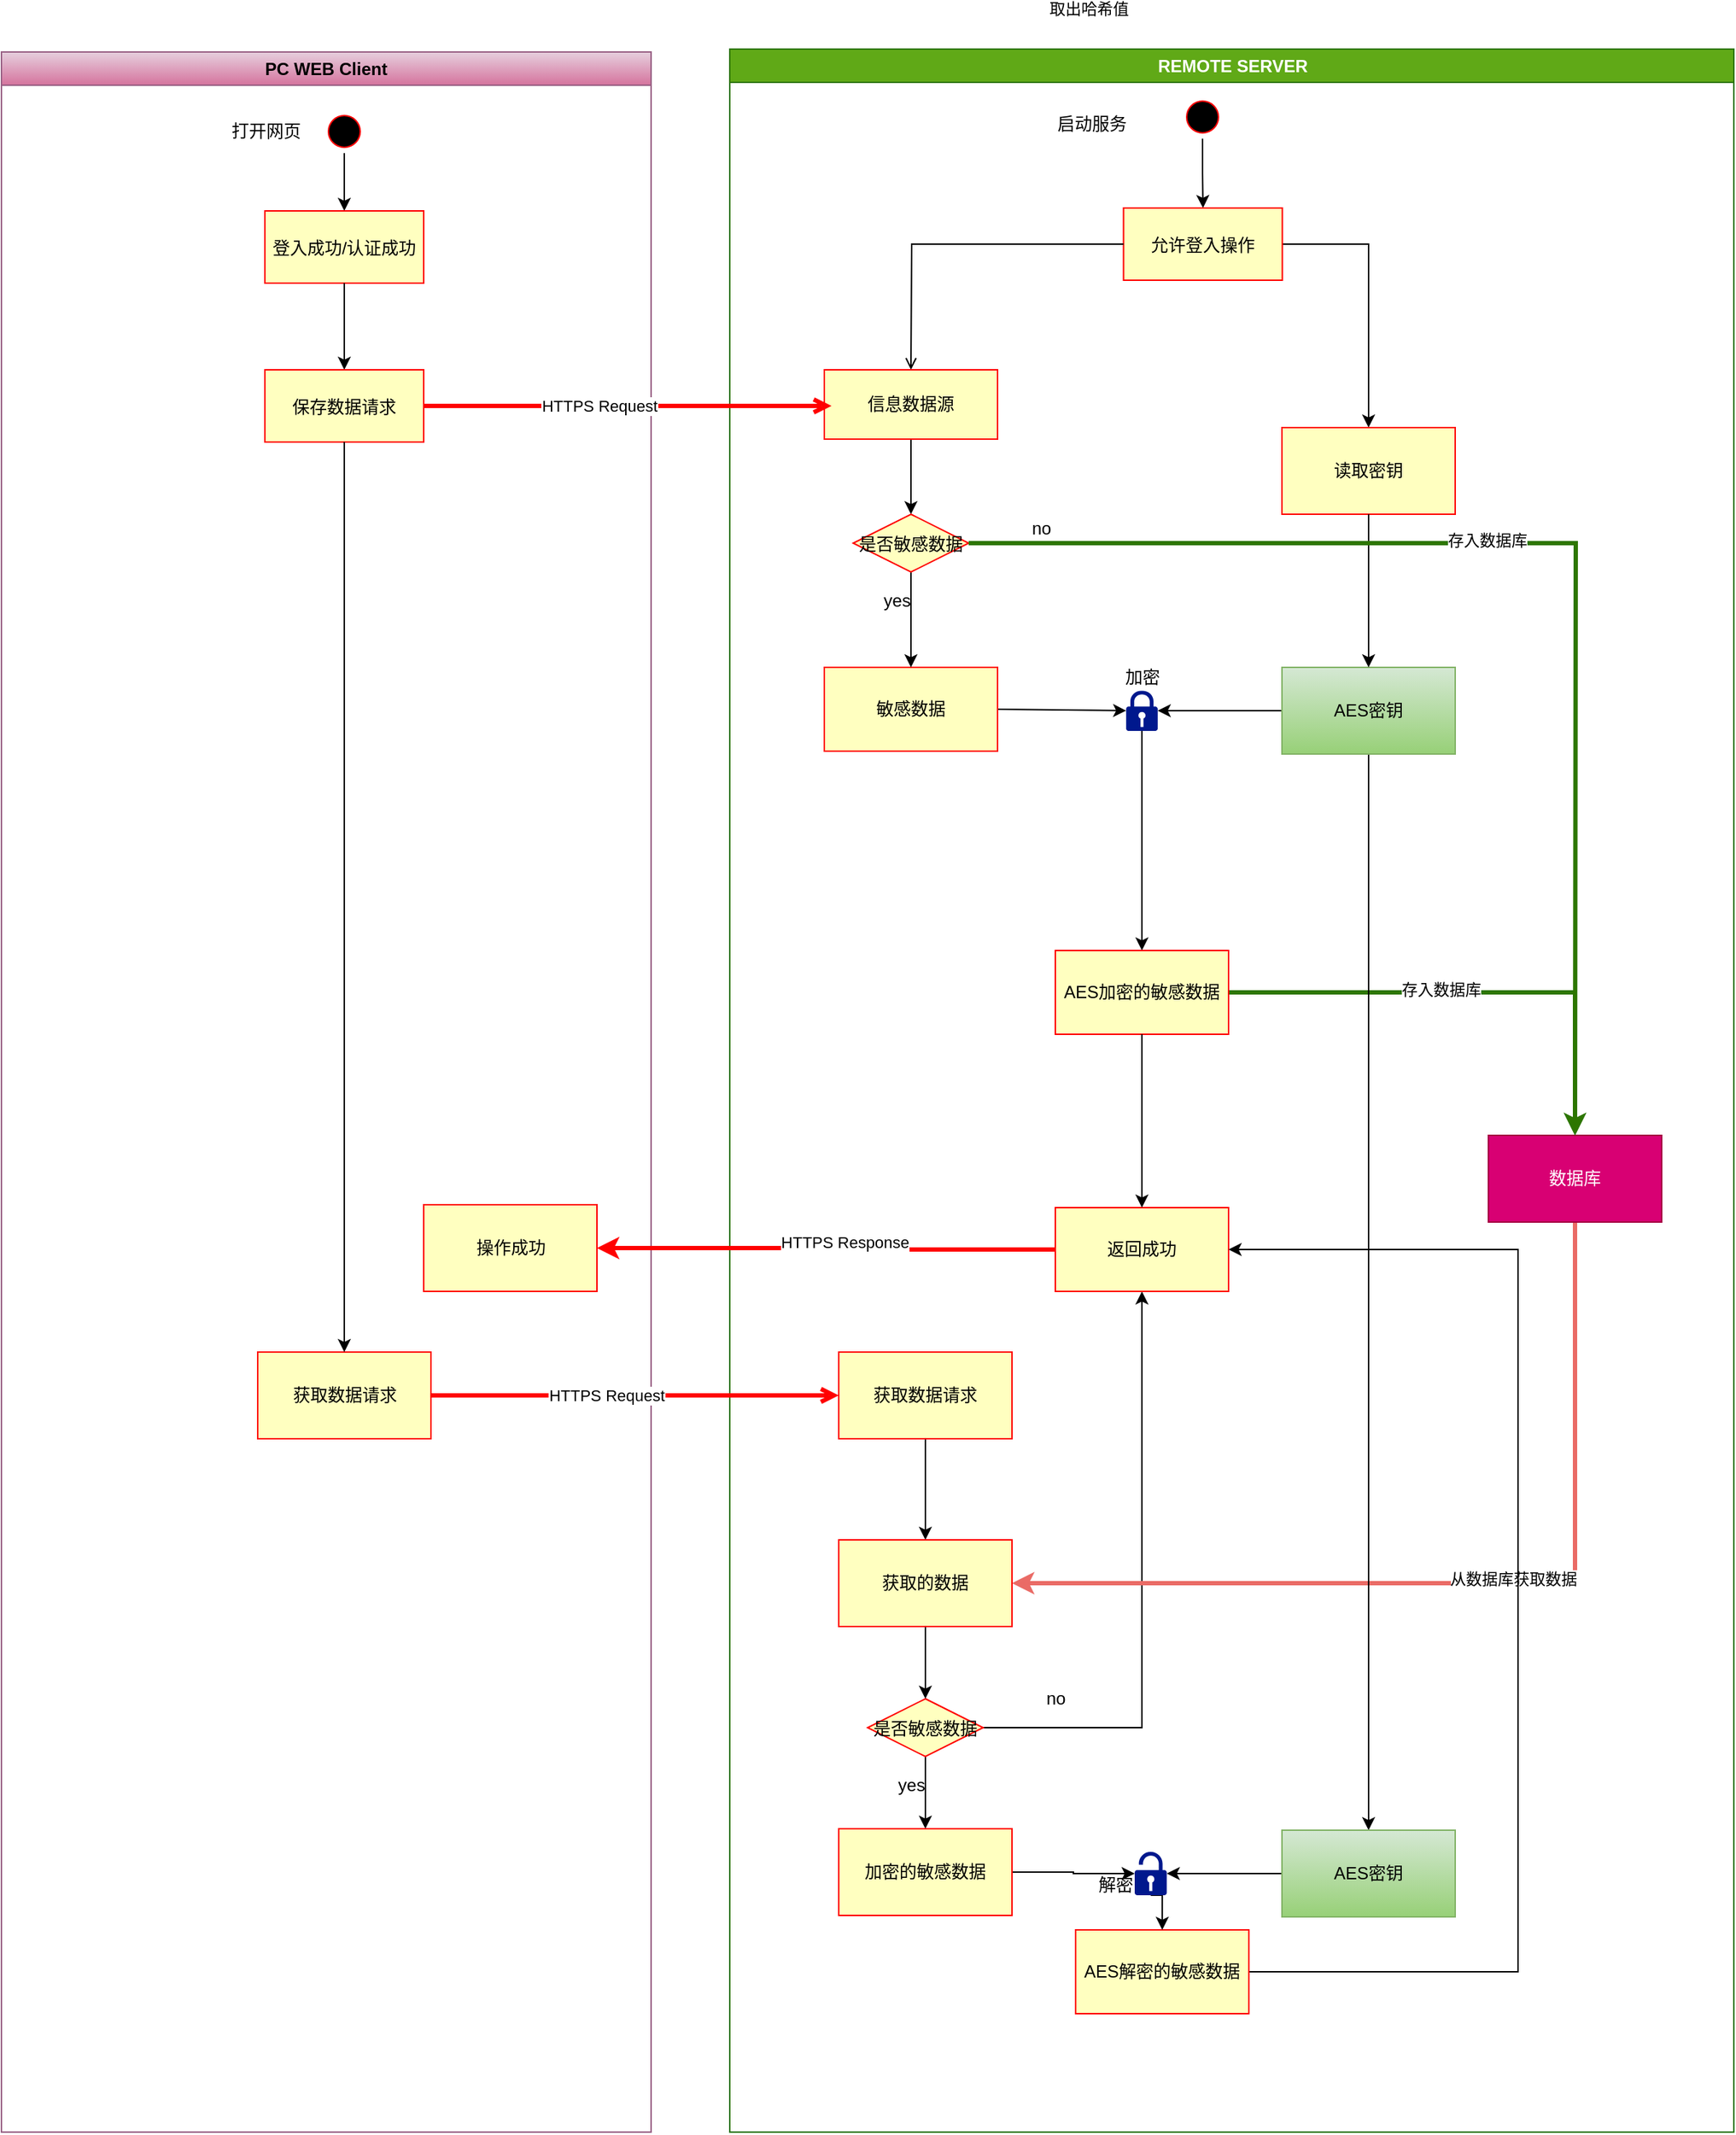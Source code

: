 <mxfile version="14.0.5" type="github">
  <diagram id="qWvvK7miREU9nzjgdvno" name="Page-1">
    <mxGraphModel dx="1865" dy="538" grid="1" gridSize="10" guides="1" tooltips="1" connect="1" arrows="1" fold="1" page="1" pageScale="1" pageWidth="827" pageHeight="1169" math="0" shadow="0">
      <root>
        <mxCell id="0" />
        <mxCell id="1" parent="0" />
        <mxCell id="O0XhZNuz9KR58uA72vND-1" value="PC WEB Client" style="swimlane;whiteSpace=wrap;fillColor=#e6d0de;strokeColor=#996185;labelPosition=center;verticalLabelPosition=middle;align=center;verticalAlign=middle;gradientColor=#d5739d;" vertex="1" parent="1">
          <mxGeometry x="-60" y="130" width="450" height="1440" as="geometry" />
        </mxCell>
        <mxCell id="O0XhZNuz9KR58uA72vND-2" style="edgeStyle=orthogonalEdgeStyle;rounded=0;orthogonalLoop=1;jettySize=auto;html=1;exitX=0.5;exitY=1;exitDx=0;exitDy=0;entryX=0.5;entryY=0;entryDx=0;entryDy=0;" edge="1" parent="O0XhZNuz9KR58uA72vND-1" source="O0XhZNuz9KR58uA72vND-3" target="O0XhZNuz9KR58uA72vND-7">
          <mxGeometry relative="1" as="geometry" />
        </mxCell>
        <mxCell id="O0XhZNuz9KR58uA72vND-3" value="" style="ellipse;shape=startState;fillColor=#000000;strokeColor=#ff0000;" vertex="1" parent="O0XhZNuz9KR58uA72vND-1">
          <mxGeometry x="222.5" y="40" width="30" height="30" as="geometry" />
        </mxCell>
        <mxCell id="O0XhZNuz9KR58uA72vND-6" value="打开网页" style="text;html=1;align=center;verticalAlign=middle;resizable=0;points=[];autosize=1;" vertex="1" parent="O0XhZNuz9KR58uA72vND-1">
          <mxGeometry x="152.5" y="45" width="60" height="20" as="geometry" />
        </mxCell>
        <mxCell id="O0XhZNuz9KR58uA72vND-7" value="登入成功/认证成功" style="fillColor=#FFFFC0;strokeColor=#FF0000;" vertex="1" parent="O0XhZNuz9KR58uA72vND-1">
          <mxGeometry x="182.5" y="110" width="110" height="50" as="geometry" />
        </mxCell>
        <mxCell id="O0XhZNuz9KR58uA72vND-8" style="edgeStyle=orthogonalEdgeStyle;rounded=0;orthogonalLoop=1;jettySize=auto;html=1;entryX=0.5;entryY=0;entryDx=0;entryDy=0;startArrow=none;startFill=0;exitX=0.5;exitY=1;exitDx=0;exitDy=0;" edge="1" parent="O0XhZNuz9KR58uA72vND-1" source="O0XhZNuz9KR58uA72vND-7" target="O0XhZNuz9KR58uA72vND-9">
          <mxGeometry relative="1" as="geometry">
            <mxPoint x="237.5" y="250" as="sourcePoint" />
          </mxGeometry>
        </mxCell>
        <mxCell id="O0XhZNuz9KR58uA72vND-9" value="保存数据请求" style="fillColor=#FFFFC0;strokeColor=#FF0000;" vertex="1" parent="O0XhZNuz9KR58uA72vND-1">
          <mxGeometry x="182.5" y="220" width="110" height="50" as="geometry" />
        </mxCell>
        <mxCell id="O0XhZNuz9KR58uA72vND-144" value="操作成功" style="whiteSpace=wrap;html=1;strokeColor=#ff0000;fillColor=#ffffc0;" vertex="1" parent="O0XhZNuz9KR58uA72vND-1">
          <mxGeometry x="292.5" y="798" width="120" height="60" as="geometry" />
        </mxCell>
        <mxCell id="O0XhZNuz9KR58uA72vND-146" value="获取数据请求" style="whiteSpace=wrap;html=1;strokeColor=#ff0000;fillColor=#ffffc0;" vertex="1" parent="O0XhZNuz9KR58uA72vND-1">
          <mxGeometry x="177.5" y="900" width="120" height="60" as="geometry" />
        </mxCell>
        <mxCell id="O0XhZNuz9KR58uA72vND-145" style="edgeStyle=orthogonalEdgeStyle;rounded=0;orthogonalLoop=1;jettySize=auto;html=1;entryX=0.5;entryY=0;entryDx=0;entryDy=0;" edge="1" parent="O0XhZNuz9KR58uA72vND-1" source="O0XhZNuz9KR58uA72vND-9" target="O0XhZNuz9KR58uA72vND-146">
          <mxGeometry relative="1" as="geometry">
            <mxPoint x="237.5" y="1020" as="targetPoint" />
          </mxGeometry>
        </mxCell>
        <mxCell id="O0XhZNuz9KR58uA72vND-16" value="REMOTE SERVER" style="swimlane;whiteSpace=wrap;fillColor=#60a917;strokeColor=#2D7600;fontColor=#ffffff;" vertex="1" parent="1">
          <mxGeometry x="444.5" y="128" width="695.5" height="1442" as="geometry" />
        </mxCell>
        <mxCell id="O0XhZNuz9KR58uA72vND-17" style="edgeStyle=orthogonalEdgeStyle;rounded=0;orthogonalLoop=1;jettySize=auto;html=1;shadow=0;fontColor=none;" edge="1" parent="O0XhZNuz9KR58uA72vND-16" source="O0XhZNuz9KR58uA72vND-18" target="O0XhZNuz9KR58uA72vND-20">
          <mxGeometry relative="1" as="geometry" />
        </mxCell>
        <mxCell id="O0XhZNuz9KR58uA72vND-18" value="" style="ellipse;shape=startState;fillColor=#000000;strokeColor=#ff0000;" vertex="1" parent="O0XhZNuz9KR58uA72vND-16">
          <mxGeometry x="312.5" y="32" width="30" height="30" as="geometry" />
        </mxCell>
        <mxCell id="O0XhZNuz9KR58uA72vND-19" style="edgeStyle=orthogonalEdgeStyle;rounded=0;orthogonalLoop=1;jettySize=auto;html=1;entryX=0.5;entryY=0;entryDx=0;entryDy=0;startArrow=none;startFill=0;exitX=1;exitY=0.5;exitDx=0;exitDy=0;" edge="1" parent="O0XhZNuz9KR58uA72vND-16" source="O0XhZNuz9KR58uA72vND-20" target="O0XhZNuz9KR58uA72vND-35">
          <mxGeometry relative="1" as="geometry" />
        </mxCell>
        <mxCell id="O0XhZNuz9KR58uA72vND-20" value="允许登入操作" style="fillColor=#FFFFC0;strokeColor=#FF0000;" vertex="1" parent="O0XhZNuz9KR58uA72vND-16">
          <mxGeometry x="272.75" y="110" width="110" height="50" as="geometry" />
        </mxCell>
        <mxCell id="O0XhZNuz9KR58uA72vND-23" value="" style="endArrow=open;endFill=1;rounded=0;edgeStyle=orthogonalEdgeStyle;" edge="1" parent="O0XhZNuz9KR58uA72vND-16" source="O0XhZNuz9KR58uA72vND-20">
          <mxGeometry relative="1" as="geometry">
            <mxPoint x="125.5" y="222" as="targetPoint" />
          </mxGeometry>
        </mxCell>
        <mxCell id="O0XhZNuz9KR58uA72vND-138" style="edgeStyle=orthogonalEdgeStyle;rounded=0;orthogonalLoop=1;jettySize=auto;html=1;entryX=0.5;entryY=0;entryDx=0;entryDy=0;" edge="1" parent="O0XhZNuz9KR58uA72vND-16" source="O0XhZNuz9KR58uA72vND-33" target="O0XhZNuz9KR58uA72vND-137">
          <mxGeometry relative="1" as="geometry" />
        </mxCell>
        <mxCell id="O0XhZNuz9KR58uA72vND-33" value="信息数据源" style="whiteSpace=wrap;html=1;strokeColor=#ff0000;fillColor=#ffffc0;" vertex="1" parent="O0XhZNuz9KR58uA72vND-16">
          <mxGeometry x="65.5" y="222" width="120" height="48" as="geometry" />
        </mxCell>
        <mxCell id="O0XhZNuz9KR58uA72vND-35" value="读取密钥" style="whiteSpace=wrap;html=1;strokeColor=#ff0000;fillColor=#ffffc0;" vertex="1" parent="O0XhZNuz9KR58uA72vND-16">
          <mxGeometry x="382.5" y="262" width="120" height="60" as="geometry" />
        </mxCell>
        <mxCell id="O0XhZNuz9KR58uA72vND-162" style="edgeStyle=orthogonalEdgeStyle;rounded=0;orthogonalLoop=1;jettySize=auto;html=1;exitX=0.5;exitY=1;exitDx=0;exitDy=0;entryX=0.5;entryY=0;entryDx=0;entryDy=0;" edge="1" parent="O0XhZNuz9KR58uA72vND-16" source="O0XhZNuz9KR58uA72vND-38" target="O0XhZNuz9KR58uA72vND-161">
          <mxGeometry relative="1" as="geometry" />
        </mxCell>
        <mxCell id="O0XhZNuz9KR58uA72vND-168" style="edgeStyle=orthogonalEdgeStyle;rounded=0;orthogonalLoop=1;jettySize=auto;html=1;exitX=1;exitY=0.5;exitDx=0;exitDy=0;entryX=0.5;entryY=1;entryDx=0;entryDy=0;" edge="1" parent="O0XhZNuz9KR58uA72vND-16" source="O0XhZNuz9KR58uA72vND-38" target="O0XhZNuz9KR58uA72vND-141">
          <mxGeometry relative="1" as="geometry" />
        </mxCell>
        <mxCell id="O0XhZNuz9KR58uA72vND-38" value="是否敏感数据" style="rhombus;fillColor=#ffffc0;strokeColor=#ff0000;" vertex="1" parent="O0XhZNuz9KR58uA72vND-16">
          <mxGeometry x="95.5" y="1142" width="80" height="40" as="geometry" />
        </mxCell>
        <mxCell id="O0XhZNuz9KR58uA72vND-48" style="edgeStyle=none;rounded=0;orthogonalLoop=1;jettySize=auto;html=1;exitX=1;exitY=0.5;exitDx=0;exitDy=0;entryX=0;entryY=0.5;entryDx=0;entryDy=0;entryPerimeter=0;shadow=0;" edge="1" parent="O0XhZNuz9KR58uA72vND-16" source="O0XhZNuz9KR58uA72vND-49" target="O0XhZNuz9KR58uA72vND-77">
          <mxGeometry relative="1" as="geometry" />
        </mxCell>
        <mxCell id="O0XhZNuz9KR58uA72vND-49" value="敏感数据" style="whiteSpace=wrap;html=1;strokeColor=#ff0000;fillColor=#ffffc0;" vertex="1" parent="O0XhZNuz9KR58uA72vND-16">
          <mxGeometry x="65.5" y="428" width="120" height="58" as="geometry" />
        </mxCell>
        <mxCell id="O0XhZNuz9KR58uA72vND-65" style="edgeStyle=orthogonalEdgeStyle;rounded=0;orthogonalLoop=1;jettySize=auto;html=1;shadow=0;startArrow=none;startFill=0;strokeColor=#EA6B66;strokeWidth=3;fontColor=none;entryX=1;entryY=0.5;entryDx=0;entryDy=0;exitX=0.5;exitY=1;exitDx=0;exitDy=0;" edge="1" parent="O0XhZNuz9KR58uA72vND-16" source="O0XhZNuz9KR58uA72vND-67" target="O0XhZNuz9KR58uA72vND-158">
          <mxGeometry relative="1" as="geometry">
            <mxPoint x="375.5" y="1102" as="targetPoint" />
          </mxGeometry>
        </mxCell>
        <mxCell id="O0XhZNuz9KR58uA72vND-66" value="取出哈希值" style="edgeLabel;html=1;align=center;verticalAlign=middle;resizable=0;points=[];fontColor=none;" vertex="1" connectable="0" parent="O0XhZNuz9KR58uA72vND-65">
          <mxGeometry x="0.774" y="-2" relative="1" as="geometry">
            <mxPoint x="-20" y="-1087.97" as="offset" />
          </mxGeometry>
        </mxCell>
        <mxCell id="O0XhZNuz9KR58uA72vND-149" value="从数据库获取数据" style="edgeLabel;html=1;align=center;verticalAlign=middle;resizable=0;points=[];" vertex="1" connectable="0" parent="O0XhZNuz9KR58uA72vND-65">
          <mxGeometry x="-0.083" y="-3" relative="1" as="geometry">
            <mxPoint as="offset" />
          </mxGeometry>
        </mxCell>
        <mxCell id="O0XhZNuz9KR58uA72vND-67" value="数据库" style="whiteSpace=wrap;html=1;strokeColor=#A50040;fillColor=#d80073;fontColor=#ffffff;" vertex="1" parent="O0XhZNuz9KR58uA72vND-16">
          <mxGeometry x="525.5" y="752" width="120" height="60" as="geometry" />
        </mxCell>
        <mxCell id="O0XhZNuz9KR58uA72vND-68" style="edgeStyle=orthogonalEdgeStyle;rounded=0;orthogonalLoop=1;jettySize=auto;html=1;shadow=0;startArrow=none;startFill=0;fontColor=none;strokeWidth=3;strokeColor=#2D7600;fillColor=#60a917;entryX=0.5;entryY=0;entryDx=0;entryDy=0;exitX=1;exitY=0.5;exitDx=0;exitDy=0;" edge="1" parent="O0XhZNuz9KR58uA72vND-16" source="O0XhZNuz9KR58uA72vND-72" target="O0XhZNuz9KR58uA72vND-67">
          <mxGeometry relative="1" as="geometry">
            <mxPoint x="525.5" y="782" as="targetPoint" />
            <mxPoint x="535.5" y="621" as="sourcePoint" />
          </mxGeometry>
        </mxCell>
        <mxCell id="O0XhZNuz9KR58uA72vND-69" value="存入数据库" style="edgeLabel;html=1;align=center;verticalAlign=middle;resizable=0;points=[];fontColor=none;" vertex="1" connectable="0" parent="O0XhZNuz9KR58uA72vND-68">
          <mxGeometry x="-0.135" y="2" relative="1" as="geometry">
            <mxPoint as="offset" />
          </mxGeometry>
        </mxCell>
        <mxCell id="O0XhZNuz9KR58uA72vND-72" value="AES加密哈希值" style="whiteSpace=wrap;html=1;strokeColor=#ff0000;fillColor=#ffffc0;" vertex="1" parent="O0XhZNuz9KR58uA72vND-16">
          <mxGeometry x="225.5" y="624" width="120" height="58" as="geometry" />
        </mxCell>
        <mxCell id="O0XhZNuz9KR58uA72vND-73" style="edgeStyle=none;rounded=0;orthogonalLoop=1;jettySize=auto;html=1;exitX=0;exitY=0.5;exitDx=0;exitDy=0;entryX=1;entryY=0.5;entryDx=0;entryDy=0;entryPerimeter=0;shadow=0;" edge="1" parent="O0XhZNuz9KR58uA72vND-16" source="O0XhZNuz9KR58uA72vND-74" target="O0XhZNuz9KR58uA72vND-77">
          <mxGeometry relative="1" as="geometry" />
        </mxCell>
        <mxCell id="O0XhZNuz9KR58uA72vND-155" style="edgeStyle=orthogonalEdgeStyle;rounded=0;orthogonalLoop=1;jettySize=auto;html=1;exitX=0.5;exitY=1;exitDx=0;exitDy=0;entryX=0.5;entryY=0;entryDx=0;entryDy=0;" edge="1" parent="O0XhZNuz9KR58uA72vND-16" source="O0XhZNuz9KR58uA72vND-74" target="O0XhZNuz9KR58uA72vND-82">
          <mxGeometry relative="1" as="geometry" />
        </mxCell>
        <mxCell id="O0XhZNuz9KR58uA72vND-74" value="AES密钥" style="whiteSpace=wrap;html=1;strokeColor=#82b366;fillColor=#d5e8d4;gradientColor=#97d077;" vertex="1" parent="O0XhZNuz9KR58uA72vND-16">
          <mxGeometry x="382.5" y="428" width="120" height="60" as="geometry" />
        </mxCell>
        <mxCell id="O0XhZNuz9KR58uA72vND-75" style="edgeStyle=orthogonalEdgeStyle;rounded=0;orthogonalLoop=1;jettySize=auto;html=1;startArrow=none;startFill=0;" edge="1" parent="O0XhZNuz9KR58uA72vND-16" source="O0XhZNuz9KR58uA72vND-35" target="O0XhZNuz9KR58uA72vND-74">
          <mxGeometry relative="1" as="geometry">
            <mxPoint x="890" y="570" as="sourcePoint" />
            <mxPoint x="890" y="790" as="targetPoint" />
          </mxGeometry>
        </mxCell>
        <mxCell id="O0XhZNuz9KR58uA72vND-76" style="edgeStyle=none;rounded=0;orthogonalLoop=1;jettySize=auto;html=1;exitX=0.5;exitY=1;exitDx=0;exitDy=0;exitPerimeter=0;entryX=0.5;entryY=0;entryDx=0;entryDy=0;shadow=0;" edge="1" parent="O0XhZNuz9KR58uA72vND-16" source="O0XhZNuz9KR58uA72vND-77" target="O0XhZNuz9KR58uA72vND-72">
          <mxGeometry relative="1" as="geometry" />
        </mxCell>
        <mxCell id="O0XhZNuz9KR58uA72vND-77" value="加密" style="aspect=fixed;pointerEvents=1;shadow=0;dashed=0;html=1;strokeColor=none;labelPosition=center;verticalLabelPosition=top;verticalAlign=bottom;align=center;fillColor=#00188D;shape=mxgraph.mscae.enterprise.lock" vertex="1" parent="O0XhZNuz9KR58uA72vND-16">
          <mxGeometry x="274.58" y="444" width="21.84" height="28" as="geometry" />
        </mxCell>
        <mxCell id="O0XhZNuz9KR58uA72vND-78" value="AES加密的敏感数据" style="whiteSpace=wrap;html=1;strokeColor=#ff0000;fillColor=#ffffc0;" vertex="1" parent="O0XhZNuz9KR58uA72vND-16">
          <mxGeometry x="225.5" y="624" width="120" height="58" as="geometry" />
        </mxCell>
        <mxCell id="O0XhZNuz9KR58uA72vND-165" style="edgeStyle=orthogonalEdgeStyle;rounded=0;orthogonalLoop=1;jettySize=auto;html=1;entryX=1;entryY=0.5;entryDx=0;entryDy=0;entryPerimeter=0;" edge="1" parent="O0XhZNuz9KR58uA72vND-16" source="O0XhZNuz9KR58uA72vND-82" target="O0XhZNuz9KR58uA72vND-156">
          <mxGeometry relative="1" as="geometry" />
        </mxCell>
        <mxCell id="O0XhZNuz9KR58uA72vND-82" value="AES密钥" style="whiteSpace=wrap;html=1;strokeColor=#82b366;fillColor=#d5e8d4;gradientColor=#97d077;" vertex="1" parent="O0XhZNuz9KR58uA72vND-16">
          <mxGeometry x="382.5" y="1233" width="120" height="60" as="geometry" />
        </mxCell>
        <mxCell id="O0XhZNuz9KR58uA72vND-171" style="edgeStyle=orthogonalEdgeStyle;rounded=0;orthogonalLoop=1;jettySize=auto;html=1;exitX=1;exitY=0.5;exitDx=0;exitDy=0;entryX=1;entryY=0.5;entryDx=0;entryDy=0;" edge="1" parent="O0XhZNuz9KR58uA72vND-16" source="O0XhZNuz9KR58uA72vND-84" target="O0XhZNuz9KR58uA72vND-141">
          <mxGeometry relative="1" as="geometry">
            <Array as="points">
              <mxPoint x="546" y="1331" />
              <mxPoint x="546" y="831" />
            </Array>
          </mxGeometry>
        </mxCell>
        <mxCell id="O0XhZNuz9KR58uA72vND-84" value="AES解密的敏感数据" style="whiteSpace=wrap;html=1;strokeColor=#ff0000;fillColor=#ffffc0;" vertex="1" parent="O0XhZNuz9KR58uA72vND-16">
          <mxGeometry x="239.58" y="1302" width="120" height="58" as="geometry" />
        </mxCell>
        <mxCell id="O0XhZNuz9KR58uA72vND-159" style="edgeStyle=orthogonalEdgeStyle;rounded=0;orthogonalLoop=1;jettySize=auto;html=1;entryX=0.5;entryY=0;entryDx=0;entryDy=0;" edge="1" parent="O0XhZNuz9KR58uA72vND-16" source="O0XhZNuz9KR58uA72vND-87" target="O0XhZNuz9KR58uA72vND-158">
          <mxGeometry relative="1" as="geometry" />
        </mxCell>
        <mxCell id="O0XhZNuz9KR58uA72vND-87" value="获取数据请求" style="whiteSpace=wrap;html=1;strokeColor=#ff0000;fillColor=#ffffc0;" vertex="1" parent="O0XhZNuz9KR58uA72vND-16">
          <mxGeometry x="75.5" y="902" width="120" height="60" as="geometry" />
        </mxCell>
        <mxCell id="O0XhZNuz9KR58uA72vND-139" style="edgeStyle=orthogonalEdgeStyle;rounded=0;orthogonalLoop=1;jettySize=auto;html=1;entryX=0.5;entryY=0;entryDx=0;entryDy=0;" edge="1" parent="O0XhZNuz9KR58uA72vND-16" source="O0XhZNuz9KR58uA72vND-137" target="O0XhZNuz9KR58uA72vND-49">
          <mxGeometry relative="1" as="geometry" />
        </mxCell>
        <mxCell id="O0XhZNuz9KR58uA72vND-137" value="是否敏感数据" style="rhombus;fillColor=#ffffc0;strokeColor=#ff0000;" vertex="1" parent="O0XhZNuz9KR58uA72vND-16">
          <mxGeometry x="85.5" y="322" width="80" height="40" as="geometry" />
        </mxCell>
        <mxCell id="O0XhZNuz9KR58uA72vND-141" value="返回成功" style="whiteSpace=wrap;html=1;strokeColor=#ff0000;fillColor=#ffffc0;" vertex="1" parent="O0XhZNuz9KR58uA72vND-16">
          <mxGeometry x="225.5" y="802" width="120" height="58" as="geometry" />
        </mxCell>
        <mxCell id="O0XhZNuz9KR58uA72vND-152" style="edgeStyle=orthogonalEdgeStyle;rounded=0;orthogonalLoop=1;jettySize=auto;html=1;shadow=0;startArrow=none;startFill=0;fontColor=none;strokeWidth=3;strokeColor=#2D7600;fillColor=#60a917;exitX=1;exitY=0.5;exitDx=0;exitDy=0;" edge="1" parent="O0XhZNuz9KR58uA72vND-16" source="O0XhZNuz9KR58uA72vND-137">
          <mxGeometry relative="1" as="geometry">
            <mxPoint x="585.5" y="752" as="targetPoint" />
            <mxPoint x="365.5" y="392" as="sourcePoint" />
          </mxGeometry>
        </mxCell>
        <mxCell id="O0XhZNuz9KR58uA72vND-153" value="存入数据库" style="edgeLabel;html=1;align=center;verticalAlign=middle;resizable=0;points=[];fontColor=none;" vertex="1" connectable="0" parent="O0XhZNuz9KR58uA72vND-152">
          <mxGeometry x="-0.135" y="2" relative="1" as="geometry">
            <mxPoint as="offset" />
          </mxGeometry>
        </mxCell>
        <mxCell id="O0XhZNuz9KR58uA72vND-166" style="edgeStyle=orthogonalEdgeStyle;rounded=0;orthogonalLoop=1;jettySize=auto;html=1;exitX=0.5;exitY=1;exitDx=0;exitDy=0;exitPerimeter=0;entryX=0.5;entryY=0;entryDx=0;entryDy=0;" edge="1" parent="O0XhZNuz9KR58uA72vND-16" source="O0XhZNuz9KR58uA72vND-156" target="O0XhZNuz9KR58uA72vND-84">
          <mxGeometry relative="1" as="geometry" />
        </mxCell>
        <mxCell id="O0XhZNuz9KR58uA72vND-156" value="&lt;br&gt;解密" style="aspect=fixed;pointerEvents=1;shadow=0;dashed=0;html=1;strokeColor=none;labelPosition=left;verticalLabelPosition=middle;verticalAlign=middle;align=right;fillColor=#00188D;shape=mxgraph.mscae.enterprise.lock_unlocked" vertex="1" parent="O0XhZNuz9KR58uA72vND-16">
          <mxGeometry x="280.5" y="1248" width="22.2" height="30" as="geometry" />
        </mxCell>
        <mxCell id="O0XhZNuz9KR58uA72vND-160" style="edgeStyle=orthogonalEdgeStyle;rounded=0;orthogonalLoop=1;jettySize=auto;html=1;exitX=0.5;exitY=1;exitDx=0;exitDy=0;entryX=0.5;entryY=0;entryDx=0;entryDy=0;" edge="1" parent="O0XhZNuz9KR58uA72vND-16" source="O0XhZNuz9KR58uA72vND-158" target="O0XhZNuz9KR58uA72vND-38">
          <mxGeometry relative="1" as="geometry" />
        </mxCell>
        <mxCell id="O0XhZNuz9KR58uA72vND-158" value="获取的数据" style="whiteSpace=wrap;html=1;strokeColor=#ff0000;fillColor=#ffffc0;" vertex="1" parent="O0XhZNuz9KR58uA72vND-16">
          <mxGeometry x="75.5" y="1032" width="120" height="60" as="geometry" />
        </mxCell>
        <mxCell id="O0XhZNuz9KR58uA72vND-164" style="edgeStyle=orthogonalEdgeStyle;rounded=0;orthogonalLoop=1;jettySize=auto;html=1;entryX=0;entryY=0.5;entryDx=0;entryDy=0;entryPerimeter=0;" edge="1" parent="O0XhZNuz9KR58uA72vND-16" source="O0XhZNuz9KR58uA72vND-161" target="O0XhZNuz9KR58uA72vND-156">
          <mxGeometry relative="1" as="geometry" />
        </mxCell>
        <mxCell id="O0XhZNuz9KR58uA72vND-161" value="加密的敏感数据" style="whiteSpace=wrap;html=1;strokeColor=#ff0000;fillColor=#ffffc0;" vertex="1" parent="O0XhZNuz9KR58uA72vND-16">
          <mxGeometry x="75.5" y="1232" width="120" height="60" as="geometry" />
        </mxCell>
        <mxCell id="O0XhZNuz9KR58uA72vND-140" style="edgeStyle=orthogonalEdgeStyle;rounded=0;orthogonalLoop=1;jettySize=auto;html=1;" edge="1" parent="O0XhZNuz9KR58uA72vND-16" source="O0XhZNuz9KR58uA72vND-78" target="O0XhZNuz9KR58uA72vND-141">
          <mxGeometry relative="1" as="geometry">
            <mxPoint x="285.5" y="732" as="targetPoint" />
          </mxGeometry>
        </mxCell>
        <mxCell id="O0XhZNuz9KR58uA72vND-88" value="" style="endArrow=open;endFill=1;rounded=0;exitX=1;exitY=0.5;exitDx=0;exitDy=0;entryX=0;entryY=0.5;entryDx=0;entryDy=0;strokeColor=#FF0000;strokeWidth=3;" edge="1" parent="1" source="O0XhZNuz9KR58uA72vND-9">
          <mxGeometry relative="1" as="geometry">
            <mxPoint x="515.0" y="375" as="targetPoint" />
          </mxGeometry>
        </mxCell>
        <mxCell id="O0XhZNuz9KR58uA72vND-89" value="HTTPS Request" style="edgeLabel;html=1;align=center;verticalAlign=middle;resizable=0;points=[];fontColor=none;" vertex="1" connectable="0" parent="O0XhZNuz9KR58uA72vND-88">
          <mxGeometry x="-0.131" relative="1" as="geometry">
            <mxPoint x="-1" as="offset" />
          </mxGeometry>
        </mxCell>
        <mxCell id="O0XhZNuz9KR58uA72vND-92" value="启动服务" style="text;html=1;align=center;verticalAlign=middle;resizable=0;points=[];autosize=1;" vertex="1" parent="1">
          <mxGeometry x="665" y="170" width="60" height="20" as="geometry" />
        </mxCell>
        <mxCell id="O0XhZNuz9KR58uA72vND-147" value="" style="endArrow=open;endFill=1;rounded=0;exitX=1;exitY=0.5;exitDx=0;exitDy=0;strokeColor=#FF0000;strokeWidth=3;" edge="1" parent="1" source="O0XhZNuz9KR58uA72vND-146" target="O0XhZNuz9KR58uA72vND-87">
          <mxGeometry relative="1" as="geometry">
            <mxPoint x="525.0" y="1030" as="targetPoint" />
            <mxPoint x="200" y="1030" as="sourcePoint" />
          </mxGeometry>
        </mxCell>
        <mxCell id="O0XhZNuz9KR58uA72vND-148" value="HTTPS Request" style="edgeLabel;html=1;align=center;verticalAlign=middle;resizable=0;points=[];fontColor=none;" vertex="1" connectable="0" parent="O0XhZNuz9KR58uA72vND-147">
          <mxGeometry x="-0.131" relative="1" as="geometry">
            <mxPoint x="-1" as="offset" />
          </mxGeometry>
        </mxCell>
        <mxCell id="O0XhZNuz9KR58uA72vND-150" value="yes" style="text;html=1;align=center;verticalAlign=middle;resizable=0;points=[];autosize=1;" vertex="1" parent="1">
          <mxGeometry x="545" y="500" width="30" height="20" as="geometry" />
        </mxCell>
        <mxCell id="O0XhZNuz9KR58uA72vND-154" value="no" style="text;html=1;align=center;verticalAlign=middle;resizable=0;points=[];autosize=1;" vertex="1" parent="1">
          <mxGeometry x="645" y="450" width="30" height="20" as="geometry" />
        </mxCell>
        <mxCell id="O0XhZNuz9KR58uA72vND-167" value="yes" style="text;html=1;align=center;verticalAlign=middle;resizable=0;points=[];autosize=1;" vertex="1" parent="1">
          <mxGeometry x="555" y="1320" width="30" height="20" as="geometry" />
        </mxCell>
        <mxCell id="O0XhZNuz9KR58uA72vND-170" value="no" style="text;html=1;align=center;verticalAlign=middle;resizable=0;points=[];autosize=1;" vertex="1" parent="1">
          <mxGeometry x="655" y="1260" width="30" height="20" as="geometry" />
        </mxCell>
        <mxCell id="O0XhZNuz9KR58uA72vND-142" style="edgeStyle=orthogonalEdgeStyle;rounded=0;orthogonalLoop=1;jettySize=auto;html=1;startArrow=none;startFill=0;strokeColor=#FF0000;strokeWidth=3;" edge="1" parent="1" source="O0XhZNuz9KR58uA72vND-141" target="O0XhZNuz9KR58uA72vND-144">
          <mxGeometry relative="1" as="geometry">
            <mxPoint x="670.0" y="888.41" as="sourcePoint" />
            <mxPoint x="285.92" y="888.41" as="targetPoint" />
          </mxGeometry>
        </mxCell>
        <mxCell id="O0XhZNuz9KR58uA72vND-143" value="HTTPS Response" style="edgeLabel;html=1;align=center;verticalAlign=middle;resizable=0;points=[];fontColor=none;" vertex="1" connectable="0" parent="O0XhZNuz9KR58uA72vND-142">
          <mxGeometry x="-0.074" y="-5" relative="1" as="geometry">
            <mxPoint x="1" as="offset" />
          </mxGeometry>
        </mxCell>
      </root>
    </mxGraphModel>
  </diagram>
</mxfile>
